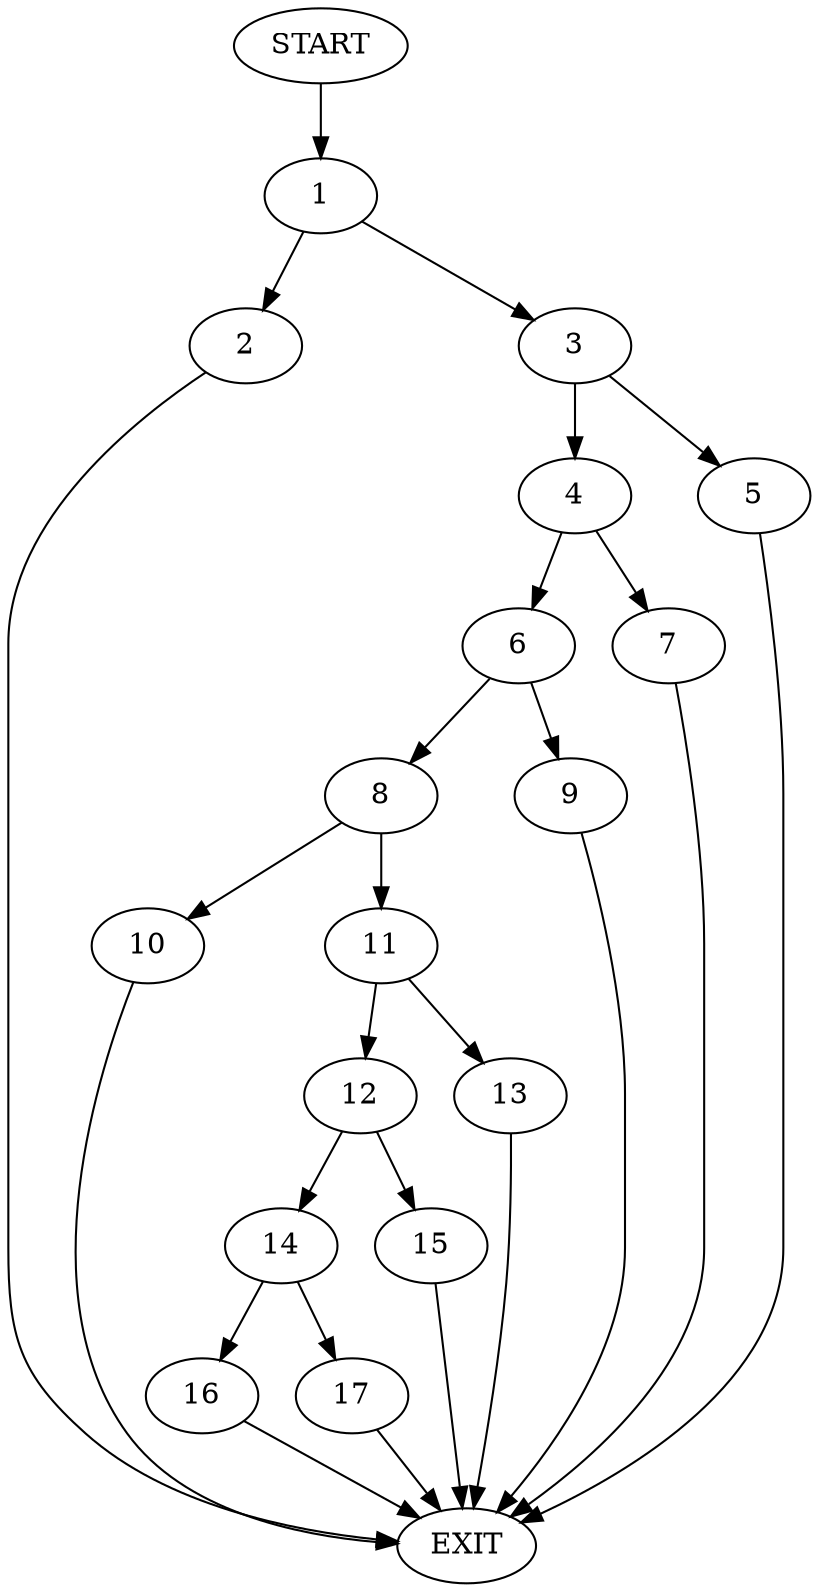 digraph {
0 [label="START"]
18 [label="EXIT"]
0 -> 1
1 -> 2
1 -> 3
2 -> 18
3 -> 4
3 -> 5
4 -> 6
4 -> 7
5 -> 18
7 -> 18
6 -> 8
6 -> 9
8 -> 10
8 -> 11
9 -> 18
10 -> 18
11 -> 12
11 -> 13
12 -> 14
12 -> 15
13 -> 18
14 -> 16
14 -> 17
15 -> 18
17 -> 18
16 -> 18
}
